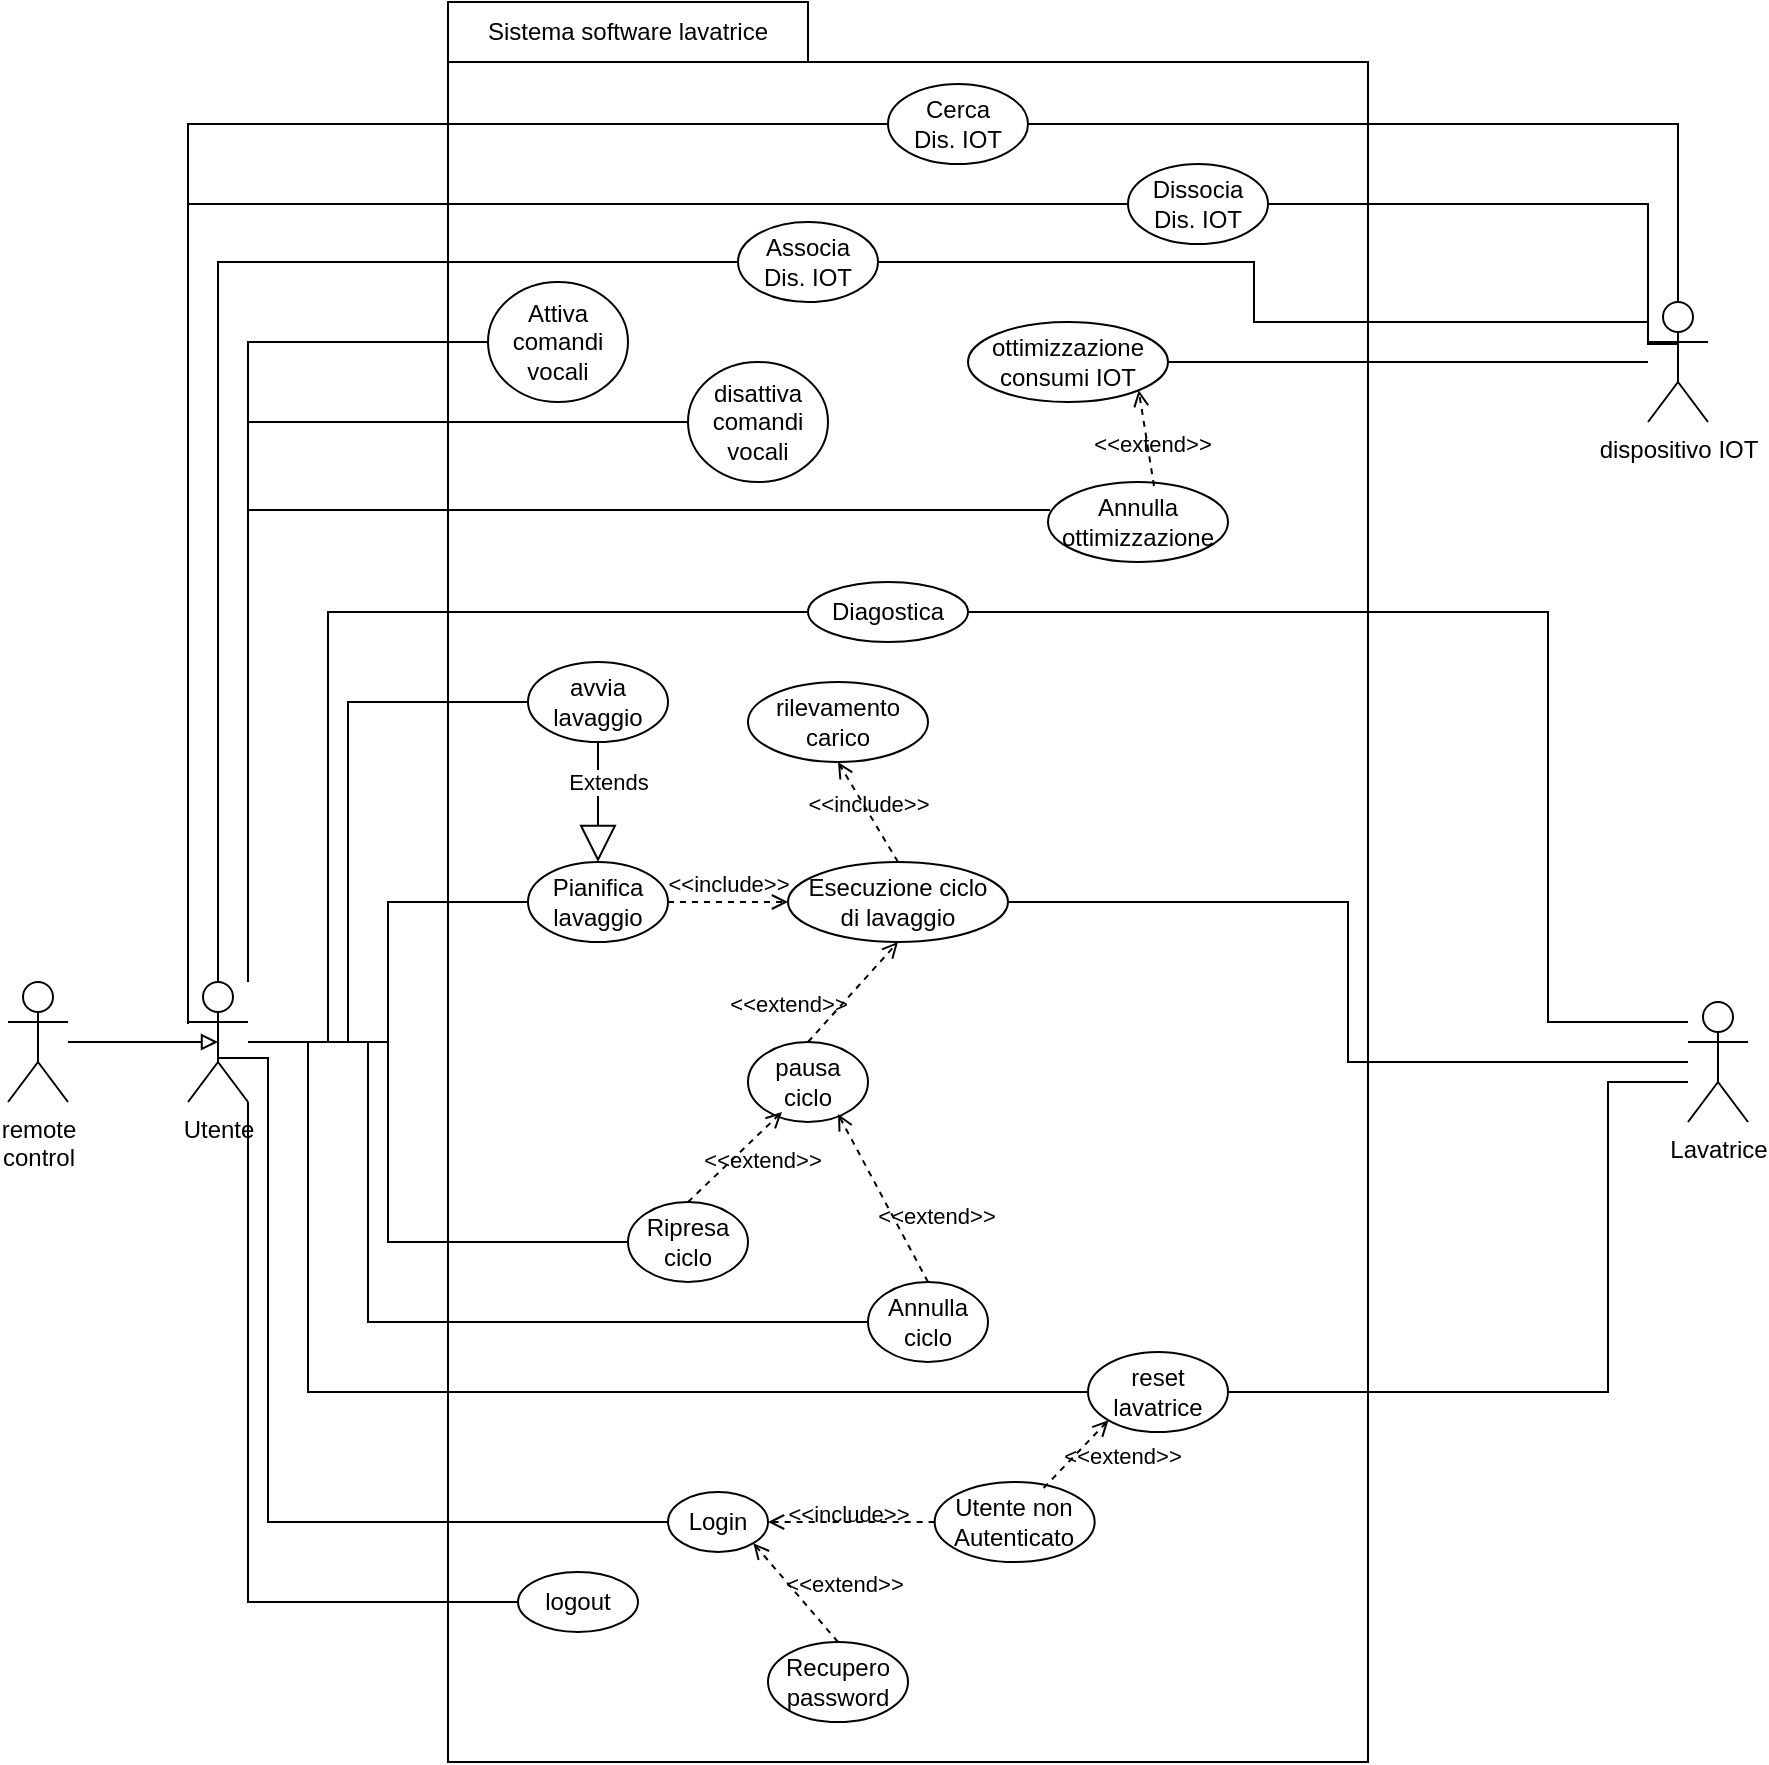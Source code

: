 <mxfile version="28.2.7">
  <diagram name="Page-1" id="5FiVmgT2oJeA1IZFQA2R">
    <mxGraphModel dx="2183" dy="766" grid="1" gridSize="10" guides="1" tooltips="1" connect="1" arrows="1" fold="1" page="1" pageScale="1" pageWidth="850" pageHeight="1100" math="0" shadow="0">
      <root>
        <mxCell id="0" />
        <mxCell id="1" parent="0" />
        <mxCell id="OOympv97dzDQUYDObQJj-1" value="" style="rounded=0;whiteSpace=wrap;html=1;" parent="1" vertex="1">
          <mxGeometry x="170" y="60" width="460" height="850" as="geometry" />
        </mxCell>
        <mxCell id="OOympv97dzDQUYDObQJj-2" value="Sistema software lavatrice" style="rounded=0;whiteSpace=wrap;html=1;" parent="1" vertex="1">
          <mxGeometry x="170" y="30" width="180" height="30" as="geometry" />
        </mxCell>
        <mxCell id="OOympv97dzDQUYDObQJj-3" value="&lt;div&gt;Esecuzione ciclo&lt;/div&gt;&lt;div&gt;di lavaggio&lt;/div&gt;" style="ellipse;whiteSpace=wrap;html=1;" parent="1" vertex="1">
          <mxGeometry x="340" y="460" width="110" height="40" as="geometry" />
        </mxCell>
        <mxCell id="OOympv97dzDQUYDObQJj-4" value="&lt;div&gt;pausa&lt;/div&gt;&lt;div&gt;ciclo&lt;/div&gt;" style="ellipse;whiteSpace=wrap;html=1;" parent="1" vertex="1">
          <mxGeometry x="320" y="550" width="60" height="40" as="geometry" />
        </mxCell>
        <mxCell id="OOympv97dzDQUYDObQJj-5" value="&amp;lt;&amp;lt;extend&amp;gt;&amp;gt;" style="html=1;verticalAlign=bottom;labelBackgroundColor=none;endArrow=open;endFill=0;dashed=1;rounded=0;exitX=0.5;exitY=0;exitDx=0;exitDy=0;entryX=0.5;entryY=1;entryDx=0;entryDy=0;" parent="1" source="OOympv97dzDQUYDObQJj-4" target="OOympv97dzDQUYDObQJj-3" edge="1">
          <mxGeometry x="-0.978" y="14" width="160" relative="1" as="geometry">
            <mxPoint x="490" y="460" as="sourcePoint" />
            <mxPoint x="650" y="460" as="targetPoint" />
            <mxPoint as="offset" />
          </mxGeometry>
        </mxCell>
        <mxCell id="OOympv97dzDQUYDObQJj-6" value="Ripresa&lt;div&gt;ciclo&lt;/div&gt;" style="ellipse;whiteSpace=wrap;html=1;" parent="1" vertex="1">
          <mxGeometry x="260" y="630" width="60" height="40" as="geometry" />
        </mxCell>
        <mxCell id="OOympv97dzDQUYDObQJj-7" value="&amp;lt;&amp;lt;extend&amp;gt;&amp;gt;" style="html=1;verticalAlign=bottom;labelBackgroundColor=none;endArrow=open;endFill=0;dashed=1;rounded=0;exitX=0.5;exitY=0;exitDx=0;exitDy=0;entryX=0.283;entryY=0.875;entryDx=0;entryDy=0;entryPerimeter=0;" parent="1" source="OOympv97dzDQUYDObQJj-6" target="OOympv97dzDQUYDObQJj-4" edge="1">
          <mxGeometry x="0.061" y="-17" width="160" relative="1" as="geometry">
            <mxPoint x="430" y="560" as="sourcePoint" />
            <mxPoint x="332" y="591" as="targetPoint" />
            <mxPoint as="offset" />
          </mxGeometry>
        </mxCell>
        <mxCell id="OOympv97dzDQUYDObQJj-8" value="&lt;div&gt;Annulla&lt;/div&gt;&lt;div&gt;ciclo&lt;/div&gt;" style="ellipse;whiteSpace=wrap;html=1;" parent="1" vertex="1">
          <mxGeometry x="380" y="670" width="60" height="40" as="geometry" />
        </mxCell>
        <mxCell id="OOympv97dzDQUYDObQJj-9" value="&amp;lt;&amp;lt;extend&amp;gt;&amp;gt;" style="html=1;verticalAlign=bottom;labelBackgroundColor=none;endArrow=open;endFill=0;dashed=1;rounded=0;exitX=0.5;exitY=0;exitDx=0;exitDy=0;entryX=0.75;entryY=0.9;entryDx=0;entryDy=0;entryPerimeter=0;" parent="1" source="OOympv97dzDQUYDObQJj-8" target="OOympv97dzDQUYDObQJj-4" edge="1">
          <mxGeometry x="-0.6" y="-15" width="160" relative="1" as="geometry">
            <mxPoint x="596.98" y="552" as="sourcePoint" />
            <mxPoint x="350" y="610" as="targetPoint" />
            <mxPoint as="offset" />
          </mxGeometry>
        </mxCell>
        <mxCell id="OOympv97dzDQUYDObQJj-10" style="edgeStyle=orthogonalEdgeStyle;rounded=0;orthogonalLoop=1;jettySize=auto;html=1;entryX=0;entryY=0.5;entryDx=0;entryDy=0;endArrow=none;endFill=0;" parent="1" source="OOympv97dzDQUYDObQJj-18" target="OOympv97dzDQUYDObQJj-22" edge="1">
          <mxGeometry relative="1" as="geometry">
            <Array as="points">
              <mxPoint x="140" y="550" />
              <mxPoint x="140" y="480" />
            </Array>
          </mxGeometry>
        </mxCell>
        <mxCell id="OOympv97dzDQUYDObQJj-11" style="edgeStyle=orthogonalEdgeStyle;rounded=0;orthogonalLoop=1;jettySize=auto;html=1;entryX=0;entryY=0.5;entryDx=0;entryDy=0;endArrow=none;endFill=0;" parent="1" source="OOympv97dzDQUYDObQJj-18" target="OOympv97dzDQUYDObQJj-23" edge="1">
          <mxGeometry relative="1" as="geometry">
            <Array as="points">
              <mxPoint x="120" y="550" />
              <mxPoint x="120" y="380" />
            </Array>
          </mxGeometry>
        </mxCell>
        <mxCell id="OOympv97dzDQUYDObQJj-12" style="edgeStyle=orthogonalEdgeStyle;rounded=0;orthogonalLoop=1;jettySize=auto;html=1;entryX=0;entryY=0.5;entryDx=0;entryDy=0;endArrow=none;endFill=0;" parent="1" source="OOympv97dzDQUYDObQJj-18" target="OOympv97dzDQUYDObQJj-8" edge="1">
          <mxGeometry relative="1" as="geometry">
            <Array as="points">
              <mxPoint x="130" y="550" />
              <mxPoint x="130" y="690" />
              <mxPoint x="380" y="690" />
            </Array>
          </mxGeometry>
        </mxCell>
        <mxCell id="OOympv97dzDQUYDObQJj-13" style="edgeStyle=orthogonalEdgeStyle;rounded=0;orthogonalLoop=1;jettySize=auto;html=1;entryX=0;entryY=0.5;entryDx=0;entryDy=0;endArrow=none;endFill=0;" parent="1" source="OOympv97dzDQUYDObQJj-18" target="OOympv97dzDQUYDObQJj-6" edge="1">
          <mxGeometry relative="1" as="geometry">
            <Array as="points">
              <mxPoint x="140" y="550" />
              <mxPoint x="140" y="650" />
            </Array>
          </mxGeometry>
        </mxCell>
        <mxCell id="OOympv97dzDQUYDObQJj-14" style="edgeStyle=orthogonalEdgeStyle;rounded=0;orthogonalLoop=1;jettySize=auto;html=1;entryX=0;entryY=0.5;entryDx=0;entryDy=0;endArrow=none;endFill=0;" parent="1" source="OOympv97dzDQUYDObQJj-18" target="OOympv97dzDQUYDObQJj-26" edge="1">
          <mxGeometry relative="1" as="geometry">
            <Array as="points">
              <mxPoint x="110" y="550" />
              <mxPoint x="110" y="335" />
            </Array>
          </mxGeometry>
        </mxCell>
        <mxCell id="OOympv97dzDQUYDObQJj-15" style="edgeStyle=orthogonalEdgeStyle;rounded=0;orthogonalLoop=1;jettySize=auto;html=1;entryX=0;entryY=0.5;entryDx=0;entryDy=0;endArrow=none;endFill=0;" parent="1" source="OOympv97dzDQUYDObQJj-18" target="OOympv97dzDQUYDObQJj-33" edge="1">
          <mxGeometry relative="1" as="geometry">
            <Array as="points">
              <mxPoint x="100" y="550" />
              <mxPoint x="100" y="725" />
            </Array>
          </mxGeometry>
        </mxCell>
        <mxCell id="OOympv97dzDQUYDObQJj-16" style="edgeStyle=orthogonalEdgeStyle;rounded=0;orthogonalLoop=1;jettySize=auto;html=1;entryX=0;entryY=0.5;entryDx=0;entryDy=0;endArrow=none;endFill=0;" parent="1" source="OOympv97dzDQUYDObQJj-18" target="OOympv97dzDQUYDObQJj-45" edge="1">
          <mxGeometry relative="1" as="geometry">
            <Array as="points">
              <mxPoint x="55" y="160" />
            </Array>
          </mxGeometry>
        </mxCell>
        <mxCell id="OOympv97dzDQUYDObQJj-17" style="edgeStyle=orthogonalEdgeStyle;rounded=0;orthogonalLoop=1;jettySize=auto;html=1;entryX=0;entryY=0.5;entryDx=0;entryDy=0;endArrow=none;endFill=0;" parent="1" target="OOympv97dzDQUYDObQJj-47" edge="1">
          <mxGeometry relative="1" as="geometry">
            <Array as="points">
              <mxPoint x="40" y="131" />
            </Array>
            <mxPoint x="40" y="541" as="sourcePoint" />
          </mxGeometry>
        </mxCell>
        <mxCell id="OOympv97dzDQUYDObQJj-51" style="edgeStyle=orthogonalEdgeStyle;rounded=0;orthogonalLoop=1;jettySize=auto;html=1;entryX=0;entryY=0.5;entryDx=0;entryDy=0;endArrow=none;endFill=0;" parent="1" target="OOympv97dzDQUYDObQJj-50" edge="1">
          <mxGeometry relative="1" as="geometry">
            <mxPoint x="55" y="558" as="sourcePoint" />
            <Array as="points">
              <mxPoint x="80" y="558" />
              <mxPoint x="80" y="790" />
            </Array>
          </mxGeometry>
        </mxCell>
        <mxCell id="9CPNDD_vhSjWJkQP8pC9-2" style="edgeStyle=orthogonalEdgeStyle;rounded=0;orthogonalLoop=1;jettySize=auto;html=1;entryX=0;entryY=0.5;entryDx=0;entryDy=0;endArrow=none;endFill=0;" parent="1" source="OOympv97dzDQUYDObQJj-18" target="9CPNDD_vhSjWJkQP8pC9-1" edge="1">
          <mxGeometry relative="1" as="geometry">
            <Array as="points">
              <mxPoint x="70" y="830" />
            </Array>
          </mxGeometry>
        </mxCell>
        <mxCell id="v7bjbIh24RHP1lxPFHHC-4" style="edgeStyle=orthogonalEdgeStyle;rounded=0;orthogonalLoop=1;jettySize=auto;html=1;entryX=0;entryY=0.5;entryDx=0;entryDy=0;endArrow=none;endFill=0;" parent="1" source="OOympv97dzDQUYDObQJj-18" target="v7bjbIh24RHP1lxPFHHC-1" edge="1">
          <mxGeometry relative="1" as="geometry">
            <Array as="points">
              <mxPoint x="40" y="91" />
            </Array>
          </mxGeometry>
        </mxCell>
        <mxCell id="K0tBDQ45wyzEzczZAoFQ-4" style="edgeStyle=orthogonalEdgeStyle;rounded=0;orthogonalLoop=1;jettySize=auto;html=1;entryX=0;entryY=0.5;entryDx=0;entryDy=0;endArrow=none;endFill=0;" edge="1" parent="1" source="OOympv97dzDQUYDObQJj-18" target="K0tBDQ45wyzEzczZAoFQ-3">
          <mxGeometry relative="1" as="geometry">
            <Array as="points">
              <mxPoint x="70" y="240" />
            </Array>
          </mxGeometry>
        </mxCell>
        <mxCell id="K0tBDQ45wyzEzczZAoFQ-5" style="edgeStyle=orthogonalEdgeStyle;rounded=0;orthogonalLoop=1;jettySize=auto;html=1;entryX=0;entryY=0.5;entryDx=0;entryDy=0;endArrow=none;endFill=0;" edge="1" parent="1" source="OOympv97dzDQUYDObQJj-18" target="K0tBDQ45wyzEzczZAoFQ-2">
          <mxGeometry relative="1" as="geometry">
            <Array as="points">
              <mxPoint x="70" y="200" />
            </Array>
          </mxGeometry>
        </mxCell>
        <mxCell id="OOympv97dzDQUYDObQJj-18" value="Utente" style="shape=umlActor;verticalLabelPosition=bottom;verticalAlign=top;html=1;" parent="1" vertex="1">
          <mxGeometry x="40" y="520" width="30" height="60" as="geometry" />
        </mxCell>
        <mxCell id="OOympv97dzDQUYDObQJj-22" value="&lt;div&gt;Pianifica&lt;/div&gt;&lt;div&gt;lavaggio&lt;/div&gt;" style="ellipse;whiteSpace=wrap;html=1;" parent="1" vertex="1">
          <mxGeometry x="210" y="460" width="70" height="40" as="geometry" />
        </mxCell>
        <mxCell id="OOympv97dzDQUYDObQJj-23" value="avvia&lt;div&gt;lavaggio&lt;/div&gt;" style="ellipse;whiteSpace=wrap;html=1;" parent="1" vertex="1">
          <mxGeometry x="210" y="360" width="70" height="40" as="geometry" />
        </mxCell>
        <mxCell id="OOympv97dzDQUYDObQJj-24" value="Extends" style="endArrow=block;endSize=16;endFill=0;html=1;rounded=0;entryX=0.5;entryY=0;entryDx=0;entryDy=0;exitX=0.5;exitY=1;exitDx=0;exitDy=0;" parent="1" source="OOympv97dzDQUYDObQJj-23" target="OOympv97dzDQUYDObQJj-22" edge="1">
          <mxGeometry x="-0.333" y="5" width="160" relative="1" as="geometry">
            <mxPoint x="490" y="520" as="sourcePoint" />
            <mxPoint x="650" y="520" as="targetPoint" />
            <mxPoint as="offset" />
          </mxGeometry>
        </mxCell>
        <mxCell id="OOympv97dzDQUYDObQJj-25" value="&amp;lt;&amp;lt;include&amp;gt;&amp;gt;" style="html=1;verticalAlign=bottom;labelBackgroundColor=none;endArrow=open;endFill=0;dashed=1;rounded=0;exitX=1;exitY=0.5;exitDx=0;exitDy=0;entryX=0;entryY=0.5;entryDx=0;entryDy=0;" parent="1" source="OOympv97dzDQUYDObQJj-22" target="OOympv97dzDQUYDObQJj-3" edge="1">
          <mxGeometry width="160" relative="1" as="geometry">
            <mxPoint x="510" y="560" as="sourcePoint" />
            <mxPoint x="420" y="580" as="targetPoint" />
          </mxGeometry>
        </mxCell>
        <mxCell id="OOympv97dzDQUYDObQJj-26" value="Diagostica" style="ellipse;whiteSpace=wrap;html=1;" parent="1" vertex="1">
          <mxGeometry x="350" y="320" width="80" height="30" as="geometry" />
        </mxCell>
        <mxCell id="OOympv97dzDQUYDObQJj-28" value="&lt;div&gt;rilevamento&lt;/div&gt;&lt;div&gt;carico&lt;/div&gt;" style="ellipse;whiteSpace=wrap;html=1;" parent="1" vertex="1">
          <mxGeometry x="320" y="370" width="90" height="40" as="geometry" />
        </mxCell>
        <mxCell id="OOympv97dzDQUYDObQJj-29" style="edgeStyle=orthogonalEdgeStyle;rounded=0;orthogonalLoop=1;jettySize=auto;html=1;entryX=1;entryY=0.5;entryDx=0;entryDy=0;endArrow=none;endFill=0;" parent="1" source="OOympv97dzDQUYDObQJj-31" target="OOympv97dzDQUYDObQJj-26" edge="1">
          <mxGeometry relative="1" as="geometry">
            <Array as="points">
              <mxPoint x="720" y="540" />
              <mxPoint x="720" y="335" />
            </Array>
          </mxGeometry>
        </mxCell>
        <mxCell id="OOympv97dzDQUYDObQJj-30" style="edgeStyle=orthogonalEdgeStyle;rounded=0;orthogonalLoop=1;jettySize=auto;html=1;entryX=1;entryY=0.5;entryDx=0;entryDy=0;endArrow=none;endFill=0;" parent="1" source="OOympv97dzDQUYDObQJj-31" target="OOympv97dzDQUYDObQJj-33" edge="1">
          <mxGeometry relative="1" as="geometry">
            <Array as="points">
              <mxPoint x="750" y="570" />
              <mxPoint x="750" y="725" />
            </Array>
          </mxGeometry>
        </mxCell>
        <mxCell id="K0tBDQ45wyzEzczZAoFQ-6" style="edgeStyle=orthogonalEdgeStyle;rounded=0;orthogonalLoop=1;jettySize=auto;html=1;entryX=1;entryY=0.5;entryDx=0;entryDy=0;endArrow=none;endFill=0;" edge="1" parent="1" source="OOympv97dzDQUYDObQJj-31" target="OOympv97dzDQUYDObQJj-3">
          <mxGeometry relative="1" as="geometry" />
        </mxCell>
        <mxCell id="OOympv97dzDQUYDObQJj-31" value="Lavatrice" style="shape=umlActor;verticalLabelPosition=bottom;verticalAlign=top;html=1;outlineConnect=0;" parent="1" vertex="1">
          <mxGeometry x="790" y="530" width="30" height="60" as="geometry" />
        </mxCell>
        <mxCell id="OOympv97dzDQUYDObQJj-33" value="&lt;div&gt;reset&lt;/div&gt;&lt;div&gt;lavatrice&lt;/div&gt;" style="ellipse;whiteSpace=wrap;html=1;" parent="1" vertex="1">
          <mxGeometry x="490" y="705" width="70" height="40" as="geometry" />
        </mxCell>
        <mxCell id="OOympv97dzDQUYDObQJj-35" value="&lt;div&gt;ottimizzazione&lt;/div&gt;&lt;div&gt;consumi&amp;nbsp;IOT&lt;/div&gt;" style="ellipse;whiteSpace=wrap;html=1;" parent="1" vertex="1">
          <mxGeometry x="430" y="190" width="100" height="40" as="geometry" />
        </mxCell>
        <mxCell id="OOympv97dzDQUYDObQJj-36" value="&lt;div&gt;Annulla&lt;/div&gt;ottimizzazione" style="ellipse;whiteSpace=wrap;html=1;" parent="1" vertex="1">
          <mxGeometry x="470" y="270" width="90" height="40" as="geometry" />
        </mxCell>
        <mxCell id="OOympv97dzDQUYDObQJj-37" value="&amp;lt;&amp;lt;extend&amp;gt;&amp;gt;" style="html=1;verticalAlign=bottom;labelBackgroundColor=none;endArrow=open;endFill=0;dashed=1;rounded=0;exitX=0.589;exitY=0.05;exitDx=0;exitDy=0;entryX=1;entryY=1;entryDx=0;entryDy=0;exitPerimeter=0;" parent="1" source="OOympv97dzDQUYDObQJj-36" target="OOympv97dzDQUYDObQJj-35" edge="1">
          <mxGeometry x="-0.518" y="-1" width="160" relative="1" as="geometry">
            <mxPoint x="445" y="694" as="sourcePoint" />
            <mxPoint x="400" y="630" as="targetPoint" />
            <mxPoint as="offset" />
          </mxGeometry>
        </mxCell>
        <mxCell id="OOympv97dzDQUYDObQJj-38" style="edgeStyle=orthogonalEdgeStyle;rounded=0;orthogonalLoop=1;jettySize=auto;html=1;entryX=1;entryY=0.5;entryDx=0;entryDy=0;endArrow=none;endFill=0;" parent="1" source="OOympv97dzDQUYDObQJj-41" target="OOympv97dzDQUYDObQJj-35" edge="1">
          <mxGeometry relative="1" as="geometry" />
        </mxCell>
        <mxCell id="OOympv97dzDQUYDObQJj-39" style="edgeStyle=orthogonalEdgeStyle;rounded=0;orthogonalLoop=1;jettySize=auto;html=1;entryX=1;entryY=0.5;entryDx=0;entryDy=0;endArrow=none;endFill=0;" parent="1" source="OOympv97dzDQUYDObQJj-41" target="OOympv97dzDQUYDObQJj-45" edge="1">
          <mxGeometry relative="1" as="geometry">
            <Array as="points">
              <mxPoint x="573" y="190" />
              <mxPoint x="573" y="160" />
            </Array>
          </mxGeometry>
        </mxCell>
        <mxCell id="OOympv97dzDQUYDObQJj-40" style="edgeStyle=orthogonalEdgeStyle;rounded=0;orthogonalLoop=1;jettySize=auto;html=1;entryX=1;entryY=0.5;entryDx=0;entryDy=0;endArrow=none;endFill=0;" parent="1" target="OOympv97dzDQUYDObQJj-47" edge="1">
          <mxGeometry relative="1" as="geometry">
            <Array as="points">
              <mxPoint x="770" y="201" />
              <mxPoint x="770" y="131" />
            </Array>
            <mxPoint x="785" y="201" as="sourcePoint" />
          </mxGeometry>
        </mxCell>
        <mxCell id="v7bjbIh24RHP1lxPFHHC-3" style="edgeStyle=orthogonalEdgeStyle;rounded=0;orthogonalLoop=1;jettySize=auto;html=1;entryX=1;entryY=0.5;entryDx=0;entryDy=0;endArrow=none;endFill=0;" parent="1" source="OOympv97dzDQUYDObQJj-41" target="v7bjbIh24RHP1lxPFHHC-1" edge="1">
          <mxGeometry relative="1" as="geometry">
            <Array as="points">
              <mxPoint x="785" y="91" />
            </Array>
          </mxGeometry>
        </mxCell>
        <mxCell id="OOympv97dzDQUYDObQJj-41" value="dispositivo IOT" style="shape=umlActor;verticalLabelPosition=bottom;verticalAlign=top;html=1;outlineConnect=0;" parent="1" vertex="1">
          <mxGeometry x="770" y="180" width="30" height="60" as="geometry" />
        </mxCell>
        <mxCell id="OOympv97dzDQUYDObQJj-43" style="edgeStyle=orthogonalEdgeStyle;rounded=0;orthogonalLoop=1;jettySize=auto;html=1;entryX=0.011;entryY=0.35;entryDx=0;entryDy=0;entryPerimeter=0;endArrow=none;endFill=0;" parent="1" source="OOympv97dzDQUYDObQJj-18" target="OOympv97dzDQUYDObQJj-36" edge="1">
          <mxGeometry relative="1" as="geometry">
            <Array as="points">
              <mxPoint x="70" y="284" />
            </Array>
          </mxGeometry>
        </mxCell>
        <mxCell id="OOympv97dzDQUYDObQJj-44" value="&amp;lt;&amp;lt;include&amp;gt;&amp;gt;" style="html=1;verticalAlign=bottom;labelBackgroundColor=none;endArrow=open;endFill=0;dashed=1;rounded=0;exitX=0.5;exitY=0;exitDx=0;exitDy=0;entryX=0.5;entryY=1;entryDx=0;entryDy=0;" parent="1" source="OOympv97dzDQUYDObQJj-3" target="OOympv97dzDQUYDObQJj-28" edge="1">
          <mxGeometry x="-0.147" y="3" width="160" relative="1" as="geometry">
            <mxPoint x="480" y="480" as="sourcePoint" />
            <mxPoint x="562" y="484" as="targetPoint" />
            <mxPoint as="offset" />
          </mxGeometry>
        </mxCell>
        <mxCell id="OOympv97dzDQUYDObQJj-45" value="&lt;div&gt;Associa&lt;/div&gt;&lt;div&gt;Dis. IOT&lt;/div&gt;" style="ellipse;whiteSpace=wrap;html=1;" parent="1" vertex="1">
          <mxGeometry x="315" y="140" width="70" height="40" as="geometry" />
        </mxCell>
        <mxCell id="OOympv97dzDQUYDObQJj-47" value="&lt;div&gt;Dissocia&lt;/div&gt;&lt;div&gt;Dis. IOT&lt;/div&gt;" style="ellipse;whiteSpace=wrap;html=1;" parent="1" vertex="1">
          <mxGeometry x="510" y="111" width="70" height="40" as="geometry" />
        </mxCell>
        <mxCell id="OOympv97dzDQUYDObQJj-50" value="Login" style="ellipse;whiteSpace=wrap;html=1;" parent="1" vertex="1">
          <mxGeometry x="280" y="775" width="50" height="30" as="geometry" />
        </mxCell>
        <mxCell id="OOympv97dzDQUYDObQJj-52" value="Recupero password" style="ellipse;whiteSpace=wrap;html=1;" parent="1" vertex="1">
          <mxGeometry x="330" y="850" width="70" height="40" as="geometry" />
        </mxCell>
        <mxCell id="OOympv97dzDQUYDObQJj-53" value="&amp;lt;&amp;lt;extend&amp;gt;&amp;gt;" style="html=1;verticalAlign=bottom;labelBackgroundColor=none;endArrow=open;endFill=0;dashed=1;rounded=0;exitX=0.5;exitY=0;exitDx=0;exitDy=0;entryX=1;entryY=1;entryDx=0;entryDy=0;" parent="1" source="OOympv97dzDQUYDObQJj-52" target="OOympv97dzDQUYDObQJj-50" edge="1">
          <mxGeometry x="-0.6" y="-15" width="160" relative="1" as="geometry">
            <mxPoint x="435" y="724" as="sourcePoint" />
            <mxPoint x="390" y="640" as="targetPoint" />
            <mxPoint as="offset" />
          </mxGeometry>
        </mxCell>
        <mxCell id="OOympv97dzDQUYDObQJj-54" value="&lt;div&gt;Utente non&lt;/div&gt;&lt;div&gt;Autenticato&lt;/div&gt;" style="ellipse;whiteSpace=wrap;html=1;" parent="1" vertex="1">
          <mxGeometry x="413.33" y="770" width="80" height="40" as="geometry" />
        </mxCell>
        <mxCell id="OOympv97dzDQUYDObQJj-55" value="&amp;lt;&amp;lt;extend&amp;gt;&amp;gt;" style="html=1;verticalAlign=bottom;labelBackgroundColor=none;endArrow=open;endFill=0;dashed=1;rounded=0;exitX=0.681;exitY=0.075;exitDx=0;exitDy=0;entryX=0;entryY=1;entryDx=0;entryDy=0;exitPerimeter=0;" parent="1" source="OOympv97dzDQUYDObQJj-54" target="OOympv97dzDQUYDObQJj-33" edge="1">
          <mxGeometry x="0.366" y="-23" width="160" relative="1" as="geometry">
            <mxPoint x="357" y="880" as="sourcePoint" />
            <mxPoint x="330" y="840" as="targetPoint" />
            <mxPoint as="offset" />
          </mxGeometry>
        </mxCell>
        <mxCell id="OOympv97dzDQUYDObQJj-56" value="&amp;lt;&amp;lt;include&amp;gt;&amp;gt;" style="html=1;verticalAlign=bottom;labelBackgroundColor=none;endArrow=open;endFill=0;dashed=1;rounded=0;exitX=0;exitY=0.5;exitDx=0;exitDy=0;entryX=1;entryY=0.5;entryDx=0;entryDy=0;" parent="1" source="OOympv97dzDQUYDObQJj-54" target="OOympv97dzDQUYDObQJj-50" edge="1">
          <mxGeometry x="0.04" y="5" width="160" relative="1" as="geometry">
            <mxPoint x="460" y="792" as="sourcePoint" />
            <mxPoint x="568" y="620" as="targetPoint" />
            <mxPoint as="offset" />
          </mxGeometry>
        </mxCell>
        <mxCell id="9CPNDD_vhSjWJkQP8pC9-1" value="logout" style="ellipse;whiteSpace=wrap;html=1;" parent="1" vertex="1">
          <mxGeometry x="205" y="815" width="60" height="30" as="geometry" />
        </mxCell>
        <mxCell id="9CPNDD_vhSjWJkQP8pC9-3" value="&lt;div&gt;remote&lt;/div&gt;&lt;div&gt;control&lt;/div&gt;" style="shape=umlActor;verticalLabelPosition=bottom;verticalAlign=top;html=1;outlineConnect=0;" parent="1" vertex="1">
          <mxGeometry x="-50" y="520" width="30" height="60" as="geometry" />
        </mxCell>
        <mxCell id="9CPNDD_vhSjWJkQP8pC9-6" style="edgeStyle=orthogonalEdgeStyle;rounded=0;orthogonalLoop=1;jettySize=auto;html=1;entryX=0.5;entryY=0.5;entryDx=0;entryDy=0;entryPerimeter=0;endArrow=block;endFill=0;" parent="1" source="9CPNDD_vhSjWJkQP8pC9-3" target="OOympv97dzDQUYDObQJj-18" edge="1">
          <mxGeometry relative="1" as="geometry" />
        </mxCell>
        <mxCell id="v7bjbIh24RHP1lxPFHHC-1" value="Cerca&lt;div&gt;Dis. IOT&lt;/div&gt;" style="ellipse;whiteSpace=wrap;html=1;" parent="1" vertex="1">
          <mxGeometry x="390" y="71" width="70" height="40" as="geometry" />
        </mxCell>
        <mxCell id="K0tBDQ45wyzEzczZAoFQ-2" value="&lt;div&gt;Attiva&lt;/div&gt;&lt;div&gt;comandi&lt;/div&gt;&lt;div&gt;vocali&lt;/div&gt;" style="ellipse;whiteSpace=wrap;html=1;" vertex="1" parent="1">
          <mxGeometry x="190" y="170" width="70" height="60" as="geometry" />
        </mxCell>
        <mxCell id="K0tBDQ45wyzEzczZAoFQ-3" value="&lt;div&gt;disattiva&lt;/div&gt;&lt;div&gt;comandi&lt;/div&gt;&lt;div&gt;vocali&lt;/div&gt;" style="ellipse;whiteSpace=wrap;html=1;" vertex="1" parent="1">
          <mxGeometry x="290" y="210" width="70" height="60" as="geometry" />
        </mxCell>
      </root>
    </mxGraphModel>
  </diagram>
</mxfile>
